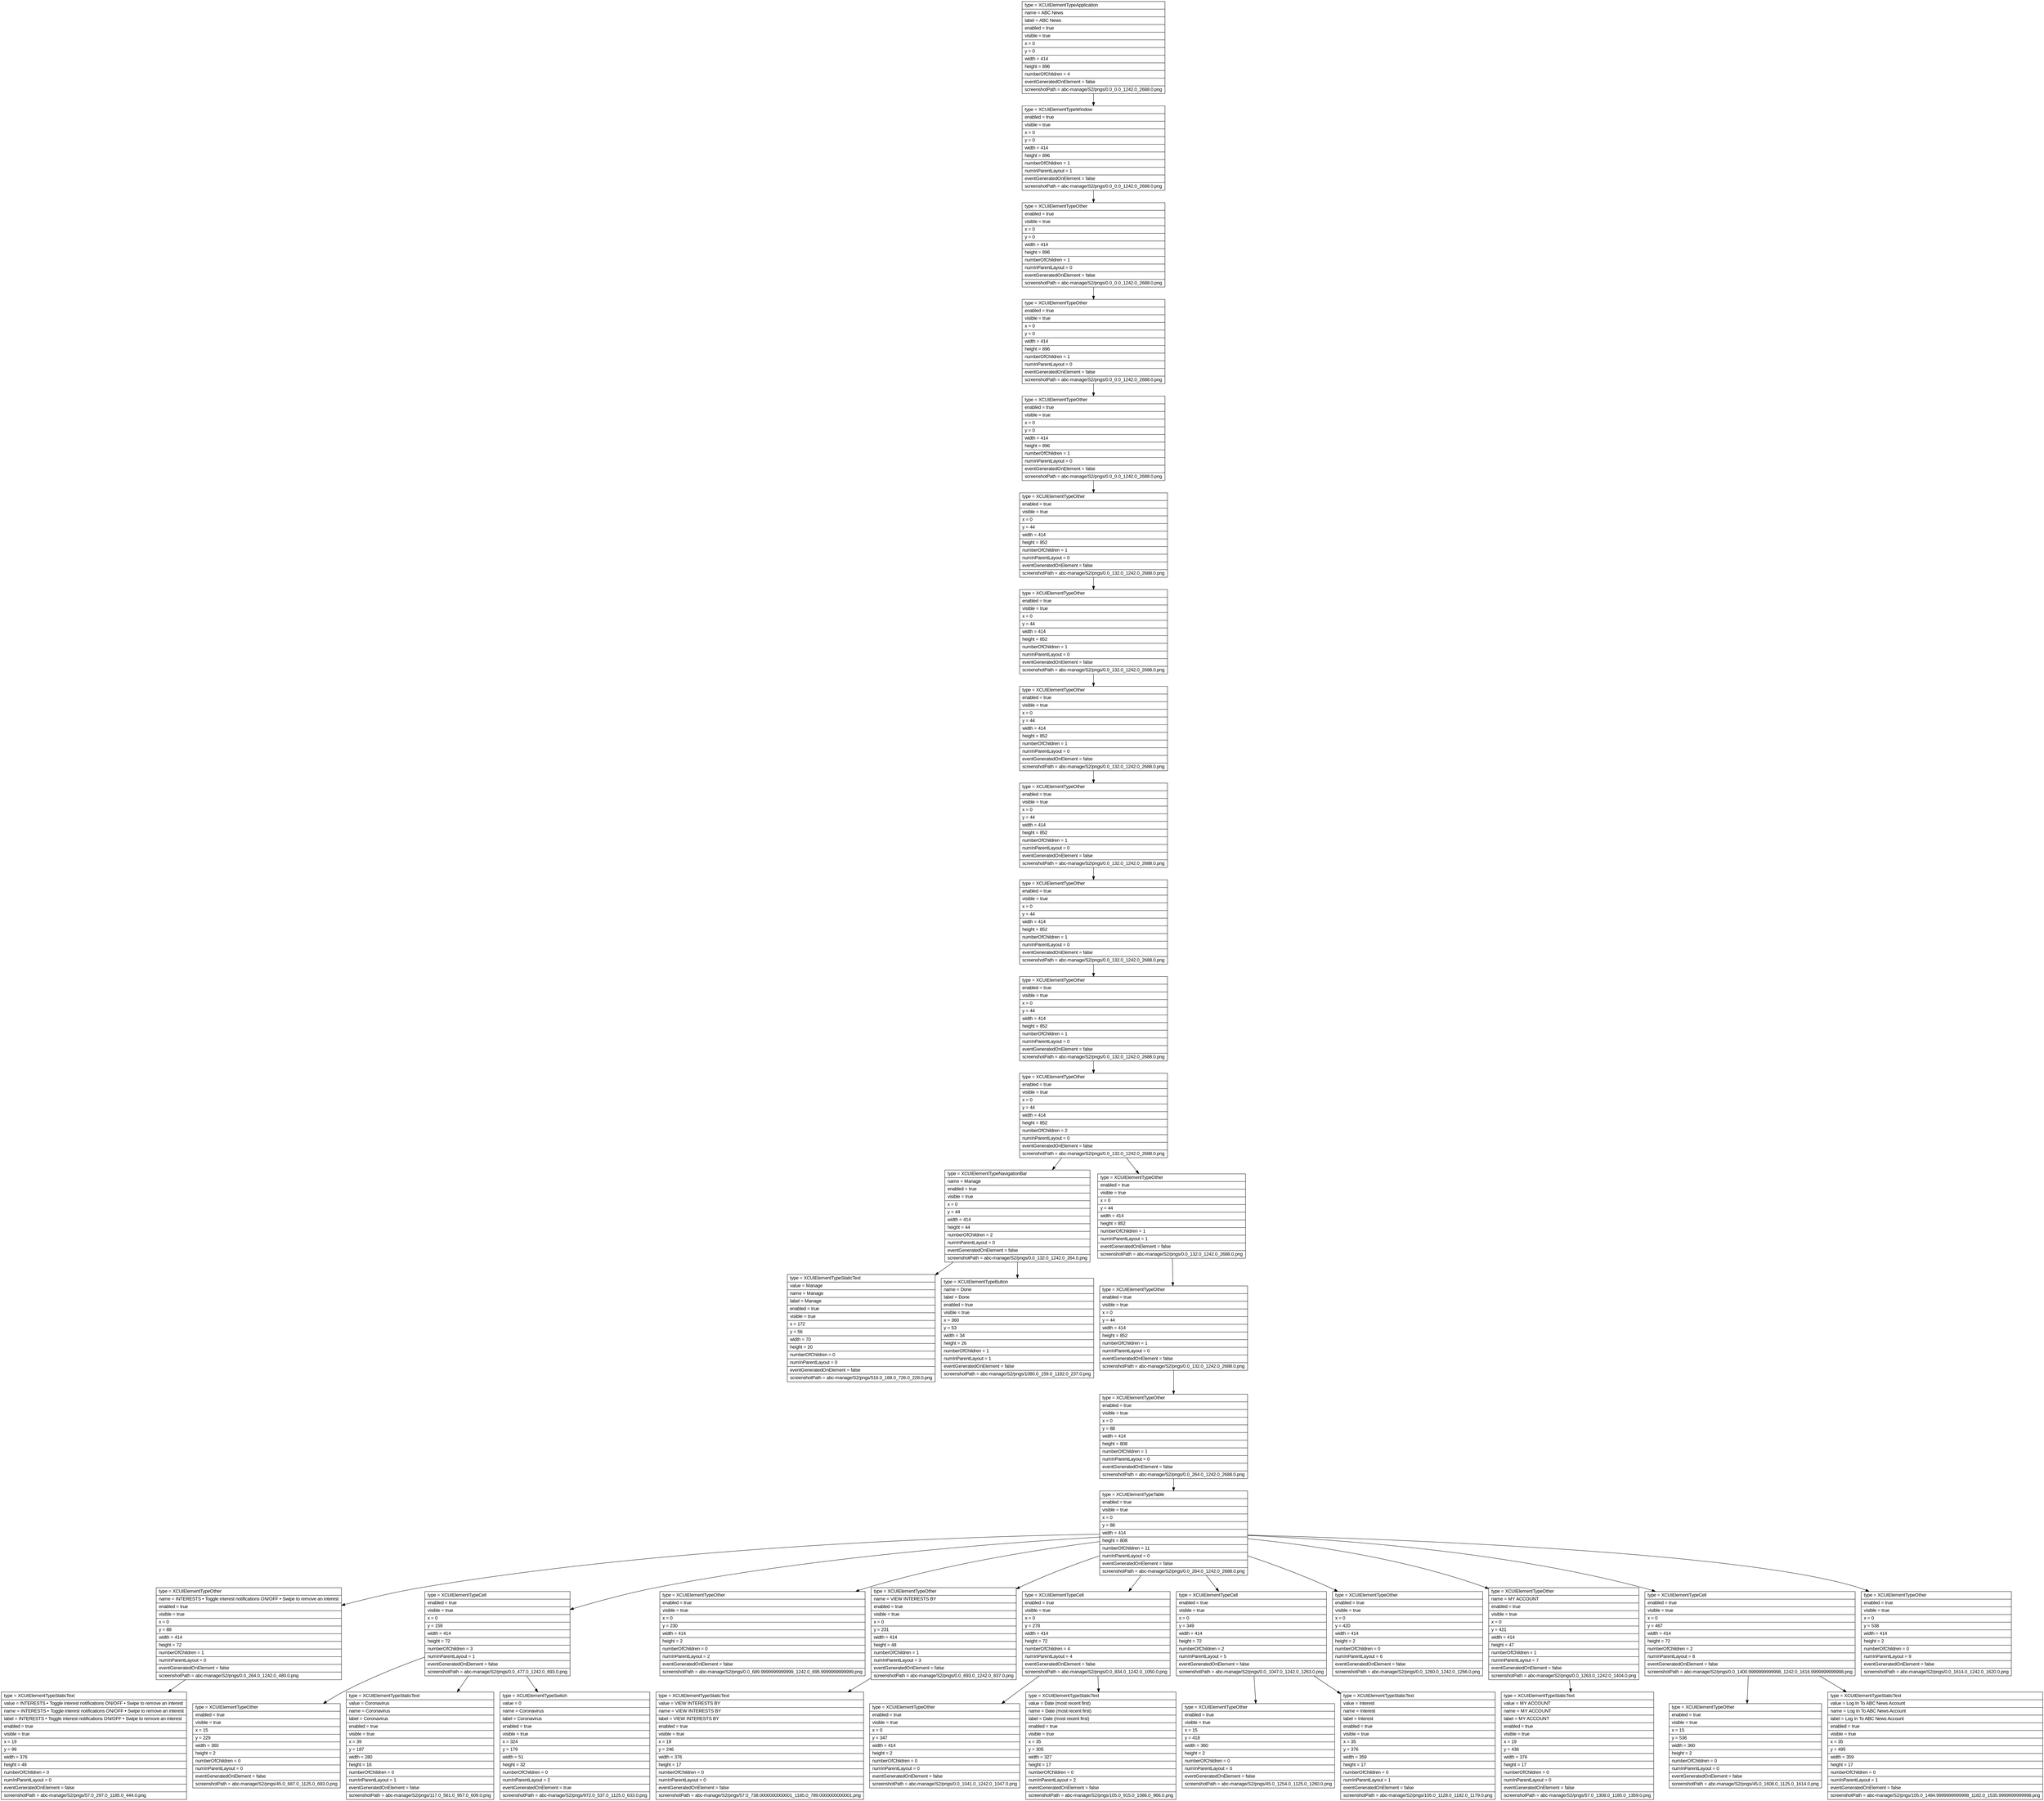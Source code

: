 digraph Layout {

	node [shape=record fontname=Arial];

	0	[label="{type = XCUIElementTypeApplication\l|name = ABC News\l|label = ABC News\l|enabled = true\l|visible = true\l|x = 0\l|y = 0\l|width = 414\l|height = 896\l|numberOfChildren = 4\l|eventGeneratedOnElement = false \l|screenshotPath = abc-manage/S2/pngs/0.0_0.0_1242.0_2688.0.png\l}"]
	1	[label="{type = XCUIElementTypeWindow\l|enabled = true\l|visible = true\l|x = 0\l|y = 0\l|width = 414\l|height = 896\l|numberOfChildren = 1\l|numInParentLayout = 1\l|eventGeneratedOnElement = false \l|screenshotPath = abc-manage/S2/pngs/0.0_0.0_1242.0_2688.0.png\l}"]
	2	[label="{type = XCUIElementTypeOther\l|enabled = true\l|visible = true\l|x = 0\l|y = 0\l|width = 414\l|height = 896\l|numberOfChildren = 1\l|numInParentLayout = 0\l|eventGeneratedOnElement = false \l|screenshotPath = abc-manage/S2/pngs/0.0_0.0_1242.0_2688.0.png\l}"]
	3	[label="{type = XCUIElementTypeOther\l|enabled = true\l|visible = true\l|x = 0\l|y = 0\l|width = 414\l|height = 896\l|numberOfChildren = 1\l|numInParentLayout = 0\l|eventGeneratedOnElement = false \l|screenshotPath = abc-manage/S2/pngs/0.0_0.0_1242.0_2688.0.png\l}"]
	4	[label="{type = XCUIElementTypeOther\l|enabled = true\l|visible = true\l|x = 0\l|y = 0\l|width = 414\l|height = 896\l|numberOfChildren = 1\l|numInParentLayout = 0\l|eventGeneratedOnElement = false \l|screenshotPath = abc-manage/S2/pngs/0.0_0.0_1242.0_2688.0.png\l}"]
	5	[label="{type = XCUIElementTypeOther\l|enabled = true\l|visible = true\l|x = 0\l|y = 44\l|width = 414\l|height = 852\l|numberOfChildren = 1\l|numInParentLayout = 0\l|eventGeneratedOnElement = false \l|screenshotPath = abc-manage/S2/pngs/0.0_132.0_1242.0_2688.0.png\l}"]
	6	[label="{type = XCUIElementTypeOther\l|enabled = true\l|visible = true\l|x = 0\l|y = 44\l|width = 414\l|height = 852\l|numberOfChildren = 1\l|numInParentLayout = 0\l|eventGeneratedOnElement = false \l|screenshotPath = abc-manage/S2/pngs/0.0_132.0_1242.0_2688.0.png\l}"]
	7	[label="{type = XCUIElementTypeOther\l|enabled = true\l|visible = true\l|x = 0\l|y = 44\l|width = 414\l|height = 852\l|numberOfChildren = 1\l|numInParentLayout = 0\l|eventGeneratedOnElement = false \l|screenshotPath = abc-manage/S2/pngs/0.0_132.0_1242.0_2688.0.png\l}"]
	8	[label="{type = XCUIElementTypeOther\l|enabled = true\l|visible = true\l|x = 0\l|y = 44\l|width = 414\l|height = 852\l|numberOfChildren = 1\l|numInParentLayout = 0\l|eventGeneratedOnElement = false \l|screenshotPath = abc-manage/S2/pngs/0.0_132.0_1242.0_2688.0.png\l}"]
	9	[label="{type = XCUIElementTypeOther\l|enabled = true\l|visible = true\l|x = 0\l|y = 44\l|width = 414\l|height = 852\l|numberOfChildren = 1\l|numInParentLayout = 0\l|eventGeneratedOnElement = false \l|screenshotPath = abc-manage/S2/pngs/0.0_132.0_1242.0_2688.0.png\l}"]
	10	[label="{type = XCUIElementTypeOther\l|enabled = true\l|visible = true\l|x = 0\l|y = 44\l|width = 414\l|height = 852\l|numberOfChildren = 1\l|numInParentLayout = 0\l|eventGeneratedOnElement = false \l|screenshotPath = abc-manage/S2/pngs/0.0_132.0_1242.0_2688.0.png\l}"]
	11	[label="{type = XCUIElementTypeOther\l|enabled = true\l|visible = true\l|x = 0\l|y = 44\l|width = 414\l|height = 852\l|numberOfChildren = 2\l|numInParentLayout = 0\l|eventGeneratedOnElement = false \l|screenshotPath = abc-manage/S2/pngs/0.0_132.0_1242.0_2688.0.png\l}"]
	12	[label="{type = XCUIElementTypeNavigationBar\l|name = Manage\l|enabled = true\l|visible = true\l|x = 0\l|y = 44\l|width = 414\l|height = 44\l|numberOfChildren = 2\l|numInParentLayout = 0\l|eventGeneratedOnElement = false \l|screenshotPath = abc-manage/S2/pngs/0.0_132.0_1242.0_264.0.png\l}"]
	13	[label="{type = XCUIElementTypeOther\l|enabled = true\l|visible = true\l|x = 0\l|y = 44\l|width = 414\l|height = 852\l|numberOfChildren = 1\l|numInParentLayout = 1\l|eventGeneratedOnElement = false \l|screenshotPath = abc-manage/S2/pngs/0.0_132.0_1242.0_2688.0.png\l}"]
	14	[label="{type = XCUIElementTypeStaticText\l|value = Manage\l|name = Manage\l|label = Manage\l|enabled = true\l|visible = true\l|x = 172\l|y = 56\l|width = 70\l|height = 20\l|numberOfChildren = 0\l|numInParentLayout = 0\l|eventGeneratedOnElement = false \l|screenshotPath = abc-manage/S2/pngs/516.0_168.0_726.0_228.0.png\l}"]
	15	[label="{type = XCUIElementTypeButton\l|name = Done\l|label = Done\l|enabled = true\l|visible = true\l|x = 360\l|y = 53\l|width = 34\l|height = 26\l|numberOfChildren = 1\l|numInParentLayout = 1\l|eventGeneratedOnElement = false \l|screenshotPath = abc-manage/S2/pngs/1080.0_159.0_1182.0_237.0.png\l}"]
	16	[label="{type = XCUIElementTypeOther\l|enabled = true\l|visible = true\l|x = 0\l|y = 44\l|width = 414\l|height = 852\l|numberOfChildren = 1\l|numInParentLayout = 0\l|eventGeneratedOnElement = false \l|screenshotPath = abc-manage/S2/pngs/0.0_132.0_1242.0_2688.0.png\l}"]
	17	[label="{type = XCUIElementTypeOther\l|enabled = true\l|visible = true\l|x = 0\l|y = 88\l|width = 414\l|height = 808\l|numberOfChildren = 1\l|numInParentLayout = 0\l|eventGeneratedOnElement = false \l|screenshotPath = abc-manage/S2/pngs/0.0_264.0_1242.0_2688.0.png\l}"]
	18	[label="{type = XCUIElementTypeTable\l|enabled = true\l|visible = true\l|x = 0\l|y = 88\l|width = 414\l|height = 808\l|numberOfChildren = 11\l|numInParentLayout = 0\l|eventGeneratedOnElement = false \l|screenshotPath = abc-manage/S2/pngs/0.0_264.0_1242.0_2688.0.png\l}"]
	19	[label="{type = XCUIElementTypeOther\l|name = INTERESTS • Toggle interest notifications ON/OFF • Swipe to remove an interest\l|enabled = true\l|visible = true\l|x = 0\l|y = 88\l|width = 414\l|height = 72\l|numberOfChildren = 1\l|numInParentLayout = 0\l|eventGeneratedOnElement = false \l|screenshotPath = abc-manage/S2/pngs/0.0_264.0_1242.0_480.0.png\l}"]
	20	[label="{type = XCUIElementTypeCell\l|enabled = true\l|visible = true\l|x = 0\l|y = 159\l|width = 414\l|height = 72\l|numberOfChildren = 3\l|numInParentLayout = 1\l|eventGeneratedOnElement = false \l|screenshotPath = abc-manage/S2/pngs/0.0_477.0_1242.0_693.0.png\l}"]
	21	[label="{type = XCUIElementTypeOther\l|enabled = true\l|visible = true\l|x = 0\l|y = 230\l|width = 414\l|height = 2\l|numberOfChildren = 0\l|numInParentLayout = 2\l|eventGeneratedOnElement = false \l|screenshotPath = abc-manage/S2/pngs/0.0_689.9999999999999_1242.0_695.9999999999999.png\l}"]
	22	[label="{type = XCUIElementTypeOther\l|name = VIEW INTERESTS BY\l|enabled = true\l|visible = true\l|x = 0\l|y = 231\l|width = 414\l|height = 48\l|numberOfChildren = 1\l|numInParentLayout = 3\l|eventGeneratedOnElement = false \l|screenshotPath = abc-manage/S2/pngs/0.0_693.0_1242.0_837.0.png\l}"]
	23	[label="{type = XCUIElementTypeCell\l|enabled = true\l|visible = true\l|x = 0\l|y = 278\l|width = 414\l|height = 72\l|numberOfChildren = 4\l|numInParentLayout = 4\l|eventGeneratedOnElement = false \l|screenshotPath = abc-manage/S2/pngs/0.0_834.0_1242.0_1050.0.png\l}"]
	24	[label="{type = XCUIElementTypeCell\l|enabled = true\l|visible = true\l|x = 0\l|y = 349\l|width = 414\l|height = 72\l|numberOfChildren = 2\l|numInParentLayout = 5\l|eventGeneratedOnElement = false \l|screenshotPath = abc-manage/S2/pngs/0.0_1047.0_1242.0_1263.0.png\l}"]
	25	[label="{type = XCUIElementTypeOther\l|enabled = true\l|visible = true\l|x = 0\l|y = 420\l|width = 414\l|height = 2\l|numberOfChildren = 0\l|numInParentLayout = 6\l|eventGeneratedOnElement = false \l|screenshotPath = abc-manage/S2/pngs/0.0_1260.0_1242.0_1266.0.png\l}"]
	26	[label="{type = XCUIElementTypeOther\l|name = MY ACCOUNT\l|enabled = true\l|visible = true\l|x = 0\l|y = 421\l|width = 414\l|height = 47\l|numberOfChildren = 1\l|numInParentLayout = 7\l|eventGeneratedOnElement = false \l|screenshotPath = abc-manage/S2/pngs/0.0_1263.0_1242.0_1404.0.png\l}"]
	27	[label="{type = XCUIElementTypeCell\l|enabled = true\l|visible = true\l|x = 0\l|y = 467\l|width = 414\l|height = 72\l|numberOfChildren = 2\l|numInParentLayout = 8\l|eventGeneratedOnElement = false \l|screenshotPath = abc-manage/S2/pngs/0.0_1400.9999999999998_1242.0_1616.9999999999998.png\l}"]
	28	[label="{type = XCUIElementTypeOther\l|enabled = true\l|visible = true\l|x = 0\l|y = 538\l|width = 414\l|height = 2\l|numberOfChildren = 0\l|numInParentLayout = 9\l|eventGeneratedOnElement = false \l|screenshotPath = abc-manage/S2/pngs/0.0_1614.0_1242.0_1620.0.png\l}"]
	29	[label="{type = XCUIElementTypeStaticText\l|value = INTERESTS • Toggle interest notifications ON/OFF • Swipe to remove an interest\l|name = INTERESTS • Toggle interest notifications ON/OFF • Swipe to remove an interest\l|label = INTERESTS • Toggle interest notifications ON/OFF • Swipe to remove an interest\l|enabled = true\l|visible = true\l|x = 19\l|y = 99\l|width = 376\l|height = 49\l|numberOfChildren = 0\l|numInParentLayout = 0\l|eventGeneratedOnElement = false \l|screenshotPath = abc-manage/S2/pngs/57.0_297.0_1185.0_444.0.png\l}"]
	30	[label="{type = XCUIElementTypeOther\l|enabled = true\l|visible = true\l|x = 15\l|y = 229\l|width = 360\l|height = 2\l|numberOfChildren = 0\l|numInParentLayout = 0\l|eventGeneratedOnElement = false \l|screenshotPath = abc-manage/S2/pngs/45.0_687.0_1125.0_693.0.png\l}"]
	31	[label="{type = XCUIElementTypeStaticText\l|value = Coronavirus\l|name = Coronavirus\l|label = Coronavirus\l|enabled = true\l|visible = true\l|x = 39\l|y = 187\l|width = 280\l|height = 16\l|numberOfChildren = 0\l|numInParentLayout = 1\l|eventGeneratedOnElement = false \l|screenshotPath = abc-manage/S2/pngs/117.0_561.0_957.0_609.0.png\l}"]
	32	[label="{type = XCUIElementTypeSwitch\l|value = 0\l|name = Coronavirus\l|label = Coronavirus\l|enabled = true\l|visible = true\l|x = 324\l|y = 179\l|width = 51\l|height = 32\l|numberOfChildren = 0\l|numInParentLayout = 2\l|eventGeneratedOnElement = true \l|screenshotPath = abc-manage/S2/pngs/972.0_537.0_1125.0_633.0.png\l}"]
	33	[label="{type = XCUIElementTypeStaticText\l|value = VIEW INTERESTS BY\l|name = VIEW INTERESTS BY\l|label = VIEW INTERESTS BY\l|enabled = true\l|visible = true\l|x = 19\l|y = 246\l|width = 376\l|height = 17\l|numberOfChildren = 0\l|numInParentLayout = 0\l|eventGeneratedOnElement = false \l|screenshotPath = abc-manage/S2/pngs/57.0_738.0000000000001_1185.0_789.0000000000001.png\l}"]
	34	[label="{type = XCUIElementTypeOther\l|enabled = true\l|visible = true\l|x = 0\l|y = 347\l|width = 414\l|height = 2\l|numberOfChildren = 0\l|numInParentLayout = 0\l|eventGeneratedOnElement = false \l|screenshotPath = abc-manage/S2/pngs/0.0_1041.0_1242.0_1047.0.png\l}"]
	35	[label="{type = XCUIElementTypeStaticText\l|value = Date (most recent first)\l|name = Date (most recent first)\l|label = Date (most recent first)\l|enabled = true\l|visible = true\l|x = 35\l|y = 305\l|width = 327\l|height = 17\l|numberOfChildren = 0\l|numInParentLayout = 2\l|eventGeneratedOnElement = false \l|screenshotPath = abc-manage/S2/pngs/105.0_915.0_1086.0_966.0.png\l}"]
	36	[label="{type = XCUIElementTypeOther\l|enabled = true\l|visible = true\l|x = 15\l|y = 418\l|width = 360\l|height = 2\l|numberOfChildren = 0\l|numInParentLayout = 0\l|eventGeneratedOnElement = false \l|screenshotPath = abc-manage/S2/pngs/45.0_1254.0_1125.0_1260.0.png\l}"]
	37	[label="{type = XCUIElementTypeStaticText\l|value = Interest\l|name = Interest\l|label = Interest\l|enabled = true\l|visible = true\l|x = 35\l|y = 376\l|width = 359\l|height = 17\l|numberOfChildren = 0\l|numInParentLayout = 1\l|eventGeneratedOnElement = false \l|screenshotPath = abc-manage/S2/pngs/105.0_1128.0_1182.0_1179.0.png\l}"]
	38	[label="{type = XCUIElementTypeStaticText\l|value = MY ACCOUNT\l|name = MY ACCOUNT\l|label = MY ACCOUNT\l|enabled = true\l|visible = true\l|x = 19\l|y = 436\l|width = 376\l|height = 17\l|numberOfChildren = 0\l|numInParentLayout = 0\l|eventGeneratedOnElement = false \l|screenshotPath = abc-manage/S2/pngs/57.0_1308.0_1185.0_1359.0.png\l}"]
	39	[label="{type = XCUIElementTypeOther\l|enabled = true\l|visible = true\l|x = 15\l|y = 536\l|width = 360\l|height = 2\l|numberOfChildren = 0\l|numInParentLayout = 0\l|eventGeneratedOnElement = false \l|screenshotPath = abc-manage/S2/pngs/45.0_1608.0_1125.0_1614.0.png\l}"]
	40	[label="{type = XCUIElementTypeStaticText\l|value = Log In To ABC News Account\l|name = Log In To ABC News Account\l|label = Log In To ABC News Account\l|enabled = true\l|visible = true\l|x = 35\l|y = 495\l|width = 359\l|height = 17\l|numberOfChildren = 0\l|numInParentLayout = 1\l|eventGeneratedOnElement = false \l|screenshotPath = abc-manage/S2/pngs/105.0_1484.9999999999998_1182.0_1535.9999999999998.png\l}"]


	0 -> 1
	1 -> 2
	2 -> 3
	3 -> 4
	4 -> 5
	5 -> 6
	6 -> 7
	7 -> 8
	8 -> 9
	9 -> 10
	10 -> 11
	11 -> 12
	11 -> 13
	12 -> 14
	12 -> 15
	13 -> 16
	16 -> 17
	17 -> 18
	18 -> 19
	18 -> 20
	18 -> 21
	18 -> 22
	18 -> 23
	18 -> 24
	18 -> 25
	18 -> 26
	18 -> 27
	18 -> 28
	19 -> 29
	20 -> 30
	20 -> 31
	20 -> 32
	22 -> 33
	23 -> 34
	23 -> 35
	24 -> 36
	24 -> 37
	26 -> 38
	27 -> 39
	27 -> 40


}